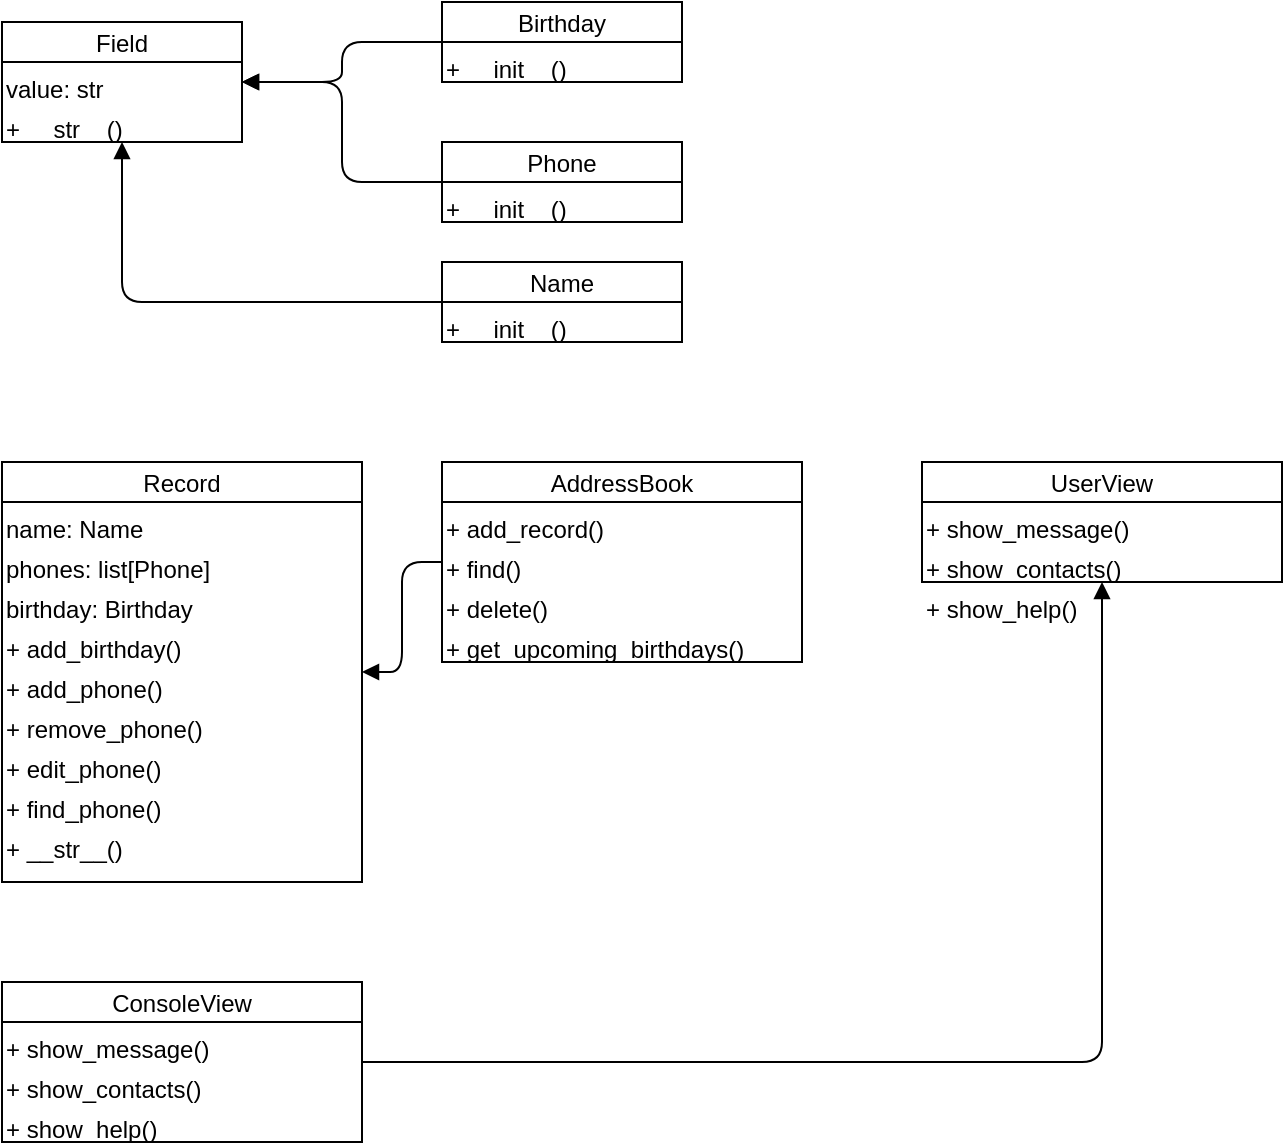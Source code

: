 <mxfile version="24.5.2" type="github">
  <diagram id="C5RBs43oDa-KdzZeNtuy" name="Page-1">
    <mxGraphModel dx="1316" dy="822" grid="1" gridSize="10" guides="1" tooltips="1" connect="1" arrows="1" fold="1" page="1" pageScale="1" pageWidth="827" pageHeight="1169" math="0" shadow="0">
      <root>
        <mxCell id="WIyWlLk6GJQsqaUBKTNV-0" />
        <mxCell id="WIyWlLk6GJQsqaUBKTNV-1" parent="WIyWlLk6GJQsqaUBKTNV-0" />
        <mxCell id="PK9Mwoqlpw54ZULxrit6-35" value="Field" style="shape=swimlane;startSize=20;" vertex="1" parent="WIyWlLk6GJQsqaUBKTNV-1">
          <mxGeometry x="80" y="40" width="120" height="60" as="geometry" />
        </mxCell>
        <mxCell id="PK9Mwoqlpw54ZULxrit6-36" value="value: str" style="text;html=1;whiteSpace=wrap;align=left;" vertex="1" parent="PK9Mwoqlpw54ZULxrit6-35">
          <mxGeometry y="20" width="120" height="20" as="geometry" />
        </mxCell>
        <mxCell id="PK9Mwoqlpw54ZULxrit6-37" value="+ __str__()" style="text;html=1;whiteSpace=wrap;align=left;" vertex="1" parent="PK9Mwoqlpw54ZULxrit6-35">
          <mxGeometry y="40" width="120" height="20" as="geometry" />
        </mxCell>
        <mxCell id="PK9Mwoqlpw54ZULxrit6-38" value="Name" style="shape=swimlane;startSize=20;" vertex="1" parent="WIyWlLk6GJQsqaUBKTNV-1">
          <mxGeometry x="300" y="160" width="120" height="40" as="geometry" />
        </mxCell>
        <mxCell id="PK9Mwoqlpw54ZULxrit6-39" value="+ __init__()" style="text;html=1;whiteSpace=wrap;align=left;" vertex="1" parent="PK9Mwoqlpw54ZULxrit6-38">
          <mxGeometry y="20" width="120" height="20" as="geometry" />
        </mxCell>
        <mxCell id="PK9Mwoqlpw54ZULxrit6-40" style="endArrow=block;endFill=1;edgeStyle=orthogonalEdgeStyle;" edge="1" parent="WIyWlLk6GJQsqaUBKTNV-1" source="PK9Mwoqlpw54ZULxrit6-38" target="PK9Mwoqlpw54ZULxrit6-35">
          <mxGeometry relative="1" as="geometry" />
        </mxCell>
        <mxCell id="PK9Mwoqlpw54ZULxrit6-41" value="Phone" style="shape=swimlane;startSize=20;" vertex="1" parent="WIyWlLk6GJQsqaUBKTNV-1">
          <mxGeometry x="300" y="100" width="120" height="40" as="geometry" />
        </mxCell>
        <mxCell id="PK9Mwoqlpw54ZULxrit6-42" value="+ __init__()" style="text;html=1;whiteSpace=wrap;align=left;" vertex="1" parent="PK9Mwoqlpw54ZULxrit6-41">
          <mxGeometry y="20" width="120" height="20" as="geometry" />
        </mxCell>
        <mxCell id="PK9Mwoqlpw54ZULxrit6-43" style="endArrow=block;endFill=1;edgeStyle=orthogonalEdgeStyle;" edge="1" parent="WIyWlLk6GJQsqaUBKTNV-1" source="PK9Mwoqlpw54ZULxrit6-41" target="PK9Mwoqlpw54ZULxrit6-35">
          <mxGeometry relative="1" as="geometry" />
        </mxCell>
        <mxCell id="PK9Mwoqlpw54ZULxrit6-44" value="Birthday" style="shape=swimlane;startSize=20;" vertex="1" parent="WIyWlLk6GJQsqaUBKTNV-1">
          <mxGeometry x="300" y="30" width="120" height="40" as="geometry" />
        </mxCell>
        <mxCell id="PK9Mwoqlpw54ZULxrit6-45" value="+ __init__()" style="text;html=1;whiteSpace=wrap;align=left;" vertex="1" parent="PK9Mwoqlpw54ZULxrit6-44">
          <mxGeometry y="20" width="120" height="20" as="geometry" />
        </mxCell>
        <mxCell id="PK9Mwoqlpw54ZULxrit6-46" style="endArrow=block;endFill=1;edgeStyle=orthogonalEdgeStyle;" edge="1" parent="WIyWlLk6GJQsqaUBKTNV-1" source="PK9Mwoqlpw54ZULxrit6-44" target="PK9Mwoqlpw54ZULxrit6-35">
          <mxGeometry relative="1" as="geometry" />
        </mxCell>
        <mxCell id="PK9Mwoqlpw54ZULxrit6-47" value="Record" style="shape=swimlane;startSize=20;" vertex="1" parent="WIyWlLk6GJQsqaUBKTNV-1">
          <mxGeometry x="80" y="260" width="180" height="210" as="geometry" />
        </mxCell>
        <mxCell id="PK9Mwoqlpw54ZULxrit6-48" value="name: Name" style="text;html=1;whiteSpace=wrap;align=left;" vertex="1" parent="PK9Mwoqlpw54ZULxrit6-47">
          <mxGeometry y="20" width="180" height="20" as="geometry" />
        </mxCell>
        <mxCell id="PK9Mwoqlpw54ZULxrit6-49" value="phones: list[Phone]" style="text;html=1;whiteSpace=wrap;align=left;" vertex="1" parent="PK9Mwoqlpw54ZULxrit6-47">
          <mxGeometry y="40" width="180" height="20" as="geometry" />
        </mxCell>
        <mxCell id="PK9Mwoqlpw54ZULxrit6-50" value="birthday: Birthday" style="text;html=1;whiteSpace=wrap;align=left;" vertex="1" parent="PK9Mwoqlpw54ZULxrit6-47">
          <mxGeometry y="60" width="180" height="20" as="geometry" />
        </mxCell>
        <mxCell id="PK9Mwoqlpw54ZULxrit6-51" value="+ add_birthday()" style="text;html=1;whiteSpace=wrap;align=left;" vertex="1" parent="PK9Mwoqlpw54ZULxrit6-47">
          <mxGeometry y="80" width="180" height="20" as="geometry" />
        </mxCell>
        <mxCell id="PK9Mwoqlpw54ZULxrit6-52" value="+ add_phone()" style="text;html=1;whiteSpace=wrap;align=left;" vertex="1" parent="PK9Mwoqlpw54ZULxrit6-47">
          <mxGeometry y="100" width="180" height="20" as="geometry" />
        </mxCell>
        <mxCell id="PK9Mwoqlpw54ZULxrit6-53" value="+ remove_phone()" style="text;html=1;whiteSpace=wrap;align=left;" vertex="1" parent="PK9Mwoqlpw54ZULxrit6-47">
          <mxGeometry y="120" width="180" height="20" as="geometry" />
        </mxCell>
        <mxCell id="PK9Mwoqlpw54ZULxrit6-54" value="+ edit_phone()" style="text;html=1;whiteSpace=wrap;align=left;" vertex="1" parent="PK9Mwoqlpw54ZULxrit6-47">
          <mxGeometry y="140" width="180" height="20" as="geometry" />
        </mxCell>
        <mxCell id="PK9Mwoqlpw54ZULxrit6-55" value="+ find_phone()" style="text;html=1;whiteSpace=wrap;align=left;" vertex="1" parent="PK9Mwoqlpw54ZULxrit6-47">
          <mxGeometry y="160" width="180" height="20" as="geometry" />
        </mxCell>
        <mxCell id="PK9Mwoqlpw54ZULxrit6-56" value="+ __str__()" style="text;html=1;whiteSpace=wrap;align=left;" vertex="1" parent="PK9Mwoqlpw54ZULxrit6-47">
          <mxGeometry y="180" width="180" height="20" as="geometry" />
        </mxCell>
        <mxCell id="PK9Mwoqlpw54ZULxrit6-57" value="AddressBook" style="shape=swimlane;startSize=20;" vertex="1" parent="WIyWlLk6GJQsqaUBKTNV-1">
          <mxGeometry x="300" y="260" width="180" height="100" as="geometry" />
        </mxCell>
        <mxCell id="PK9Mwoqlpw54ZULxrit6-58" value="+ add_record()" style="text;html=1;whiteSpace=wrap;align=left;" vertex="1" parent="PK9Mwoqlpw54ZULxrit6-57">
          <mxGeometry y="20" width="180" height="20" as="geometry" />
        </mxCell>
        <mxCell id="PK9Mwoqlpw54ZULxrit6-59" value="+ find()" style="text;html=1;whiteSpace=wrap;align=left;" vertex="1" parent="PK9Mwoqlpw54ZULxrit6-57">
          <mxGeometry y="40" width="180" height="20" as="geometry" />
        </mxCell>
        <mxCell id="PK9Mwoqlpw54ZULxrit6-60" value="+ delete()" style="text;html=1;whiteSpace=wrap;align=left;" vertex="1" parent="PK9Mwoqlpw54ZULxrit6-57">
          <mxGeometry y="60" width="180" height="20" as="geometry" />
        </mxCell>
        <mxCell id="PK9Mwoqlpw54ZULxrit6-61" value="+ get_upcoming_birthdays()" style="text;html=1;whiteSpace=wrap;align=left;" vertex="1" parent="PK9Mwoqlpw54ZULxrit6-57">
          <mxGeometry y="80" width="180" height="20" as="geometry" />
        </mxCell>
        <mxCell id="PK9Mwoqlpw54ZULxrit6-62" style="endArrow=block;endFill=1;edgeStyle=orthogonalEdgeStyle;" edge="1" parent="WIyWlLk6GJQsqaUBKTNV-1" source="PK9Mwoqlpw54ZULxrit6-57" target="PK9Mwoqlpw54ZULxrit6-47">
          <mxGeometry relative="1" as="geometry" />
        </mxCell>
        <mxCell id="PK9Mwoqlpw54ZULxrit6-63" value="UserView" style="shape=swimlane;startSize=20;" vertex="1" parent="WIyWlLk6GJQsqaUBKTNV-1">
          <mxGeometry x="540" y="260" width="180" height="60" as="geometry" />
        </mxCell>
        <mxCell id="PK9Mwoqlpw54ZULxrit6-64" value="+ show_message()" style="text;html=1;whiteSpace=wrap;align=left;" vertex="1" parent="PK9Mwoqlpw54ZULxrit6-63">
          <mxGeometry y="20" width="180" height="20" as="geometry" />
        </mxCell>
        <mxCell id="PK9Mwoqlpw54ZULxrit6-65" value="+ show_contacts()" style="text;html=1;whiteSpace=wrap;align=left;" vertex="1" parent="PK9Mwoqlpw54ZULxrit6-63">
          <mxGeometry y="40" width="180" height="20" as="geometry" />
        </mxCell>
        <mxCell id="PK9Mwoqlpw54ZULxrit6-66" value="+ show_help()" style="text;html=1;whiteSpace=wrap;align=left;" vertex="1" parent="PK9Mwoqlpw54ZULxrit6-63">
          <mxGeometry y="60" width="180" height="20" as="geometry" />
        </mxCell>
        <mxCell id="PK9Mwoqlpw54ZULxrit6-67" value="ConsoleView" style="shape=swimlane;startSize=20;" vertex="1" parent="WIyWlLk6GJQsqaUBKTNV-1">
          <mxGeometry x="80" y="520" width="180" height="80" as="geometry" />
        </mxCell>
        <mxCell id="PK9Mwoqlpw54ZULxrit6-68" value="+ show_message()" style="text;html=1;whiteSpace=wrap;align=left;" vertex="1" parent="PK9Mwoqlpw54ZULxrit6-67">
          <mxGeometry y="20" width="180" height="20" as="geometry" />
        </mxCell>
        <mxCell id="PK9Mwoqlpw54ZULxrit6-69" value="+ show_contacts()" style="text;html=1;whiteSpace=wrap;align=left;" vertex="1" parent="PK9Mwoqlpw54ZULxrit6-67">
          <mxGeometry y="40" width="180" height="20" as="geometry" />
        </mxCell>
        <mxCell id="PK9Mwoqlpw54ZULxrit6-70" value="+ show_help()" style="text;html=1;whiteSpace=wrap;align=left;" vertex="1" parent="PK9Mwoqlpw54ZULxrit6-67">
          <mxGeometry y="60" width="180" height="20" as="geometry" />
        </mxCell>
        <mxCell id="PK9Mwoqlpw54ZULxrit6-71" style="endArrow=block;endFill=1;edgeStyle=orthogonalEdgeStyle;" edge="1" parent="WIyWlLk6GJQsqaUBKTNV-1" source="PK9Mwoqlpw54ZULxrit6-67" target="PK9Mwoqlpw54ZULxrit6-63">
          <mxGeometry relative="1" as="geometry" />
        </mxCell>
      </root>
    </mxGraphModel>
  </diagram>
</mxfile>
